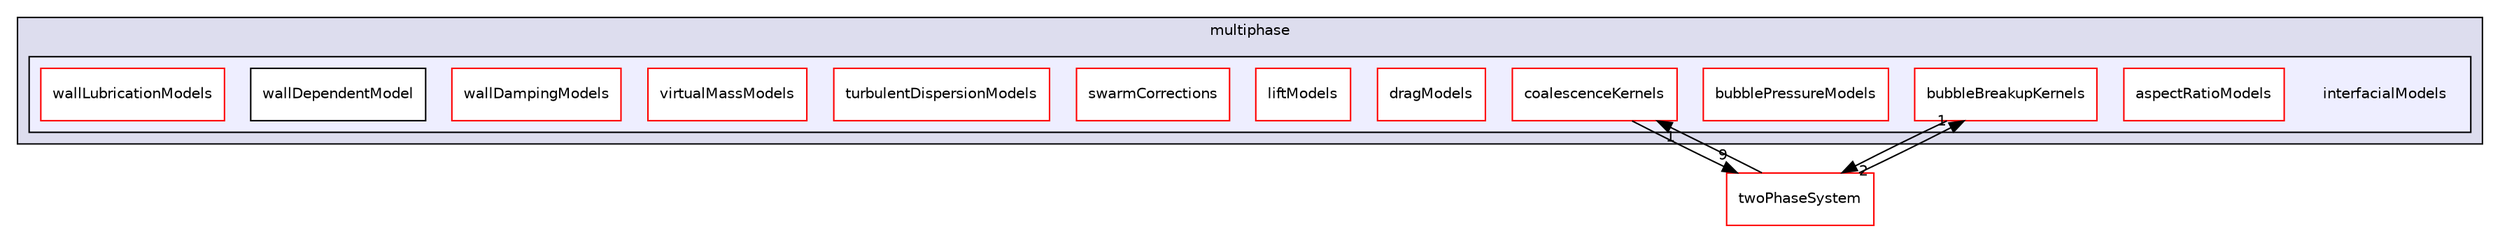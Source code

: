 digraph "interfacialModels" {
  bgcolor=transparent;
  compound=true
  node [ fontsize="10", fontname="Helvetica"];
  edge [ labelfontsize="10", labelfontname="Helvetica"];
  subgraph clusterdir_d62a5a20700de1cb9696e405d497a576 {
    graph [ bgcolor="#ddddee", pencolor="black", label="multiphase" fontname="Helvetica", fontsize="10", URL="dir_d62a5a20700de1cb9696e405d497a576.html"]
  subgraph clusterdir_917add706488739a95df57895f4aaf2a {
    graph [ bgcolor="#eeeeff", pencolor="black", label="" URL="dir_917add706488739a95df57895f4aaf2a.html"];
    dir_917add706488739a95df57895f4aaf2a [shape=plaintext label="interfacialModels"];
    dir_d77a3a16c57a899218254e614255aa0e [shape=box label="aspectRatioModels" color="red" fillcolor="white" style="filled" URL="dir_d77a3a16c57a899218254e614255aa0e.html"];
    dir_952f9f80929efeaf23762bf78683e6ea [shape=box label="bubbleBreakupKernels" color="red" fillcolor="white" style="filled" URL="dir_952f9f80929efeaf23762bf78683e6ea.html"];
    dir_61be596afa92d8a6a4a34eb17d1eb2b5 [shape=box label="bubblePressureModels" color="red" fillcolor="white" style="filled" URL="dir_61be596afa92d8a6a4a34eb17d1eb2b5.html"];
    dir_8f2ae065d706742e7732d935e797e22a [shape=box label="coalescenceKernels" color="red" fillcolor="white" style="filled" URL="dir_8f2ae065d706742e7732d935e797e22a.html"];
    dir_76c0c6ee4b0db6234558cc7fbc8db804 [shape=box label="dragModels" color="red" fillcolor="white" style="filled" URL="dir_76c0c6ee4b0db6234558cc7fbc8db804.html"];
    dir_c67964259d33ee0cfbe5ccad3f7aacf0 [shape=box label="liftModels" color="red" fillcolor="white" style="filled" URL="dir_c67964259d33ee0cfbe5ccad3f7aacf0.html"];
    dir_7e0c7d78b8e775e845dc247ec7879659 [shape=box label="swarmCorrections" color="red" fillcolor="white" style="filled" URL="dir_7e0c7d78b8e775e845dc247ec7879659.html"];
    dir_de66bb30071d3449be58c3a263cb76d1 [shape=box label="turbulentDispersionModels" color="red" fillcolor="white" style="filled" URL="dir_de66bb30071d3449be58c3a263cb76d1.html"];
    dir_77e6d190c0f90647ad709ff98b045afa [shape=box label="virtualMassModels" color="red" fillcolor="white" style="filled" URL="dir_77e6d190c0f90647ad709ff98b045afa.html"];
    dir_ab66132706275a20f5d6864ebac89afc [shape=box label="wallDampingModels" color="red" fillcolor="white" style="filled" URL="dir_ab66132706275a20f5d6864ebac89afc.html"];
    dir_453f6145badb054e5a051d04728bcee2 [shape=box label="wallDependentModel" color="black" fillcolor="white" style="filled" URL="dir_453f6145badb054e5a051d04728bcee2.html"];
    dir_f6facab77b545559b99f7d6f9eea70dc [shape=box label="wallLubricationModels" color="red" fillcolor="white" style="filled" URL="dir_f6facab77b545559b99f7d6f9eea70dc.html"];
  }
  }
  dir_c8dd8d838525102dfd397a50c2714810 [shape=box label="twoPhaseSystem" color="red" URL="dir_c8dd8d838525102dfd397a50c2714810.html"];
  dir_c8dd8d838525102dfd397a50c2714810->dir_8f2ae065d706742e7732d935e797e22a [headlabel="1", labeldistance=1.5 headhref="dir_000054_000073.html"];
  dir_c8dd8d838525102dfd397a50c2714810->dir_952f9f80929efeaf23762bf78683e6ea [headlabel="1", labeldistance=1.5 headhref="dir_000054_000015.html"];
  dir_8f2ae065d706742e7732d935e797e22a->dir_c8dd8d838525102dfd397a50c2714810 [headlabel="9", labeldistance=1.5 headhref="dir_000073_000054.html"];
  dir_952f9f80929efeaf23762bf78683e6ea->dir_c8dd8d838525102dfd397a50c2714810 [headlabel="2", labeldistance=1.5 headhref="dir_000015_000054.html"];
}
